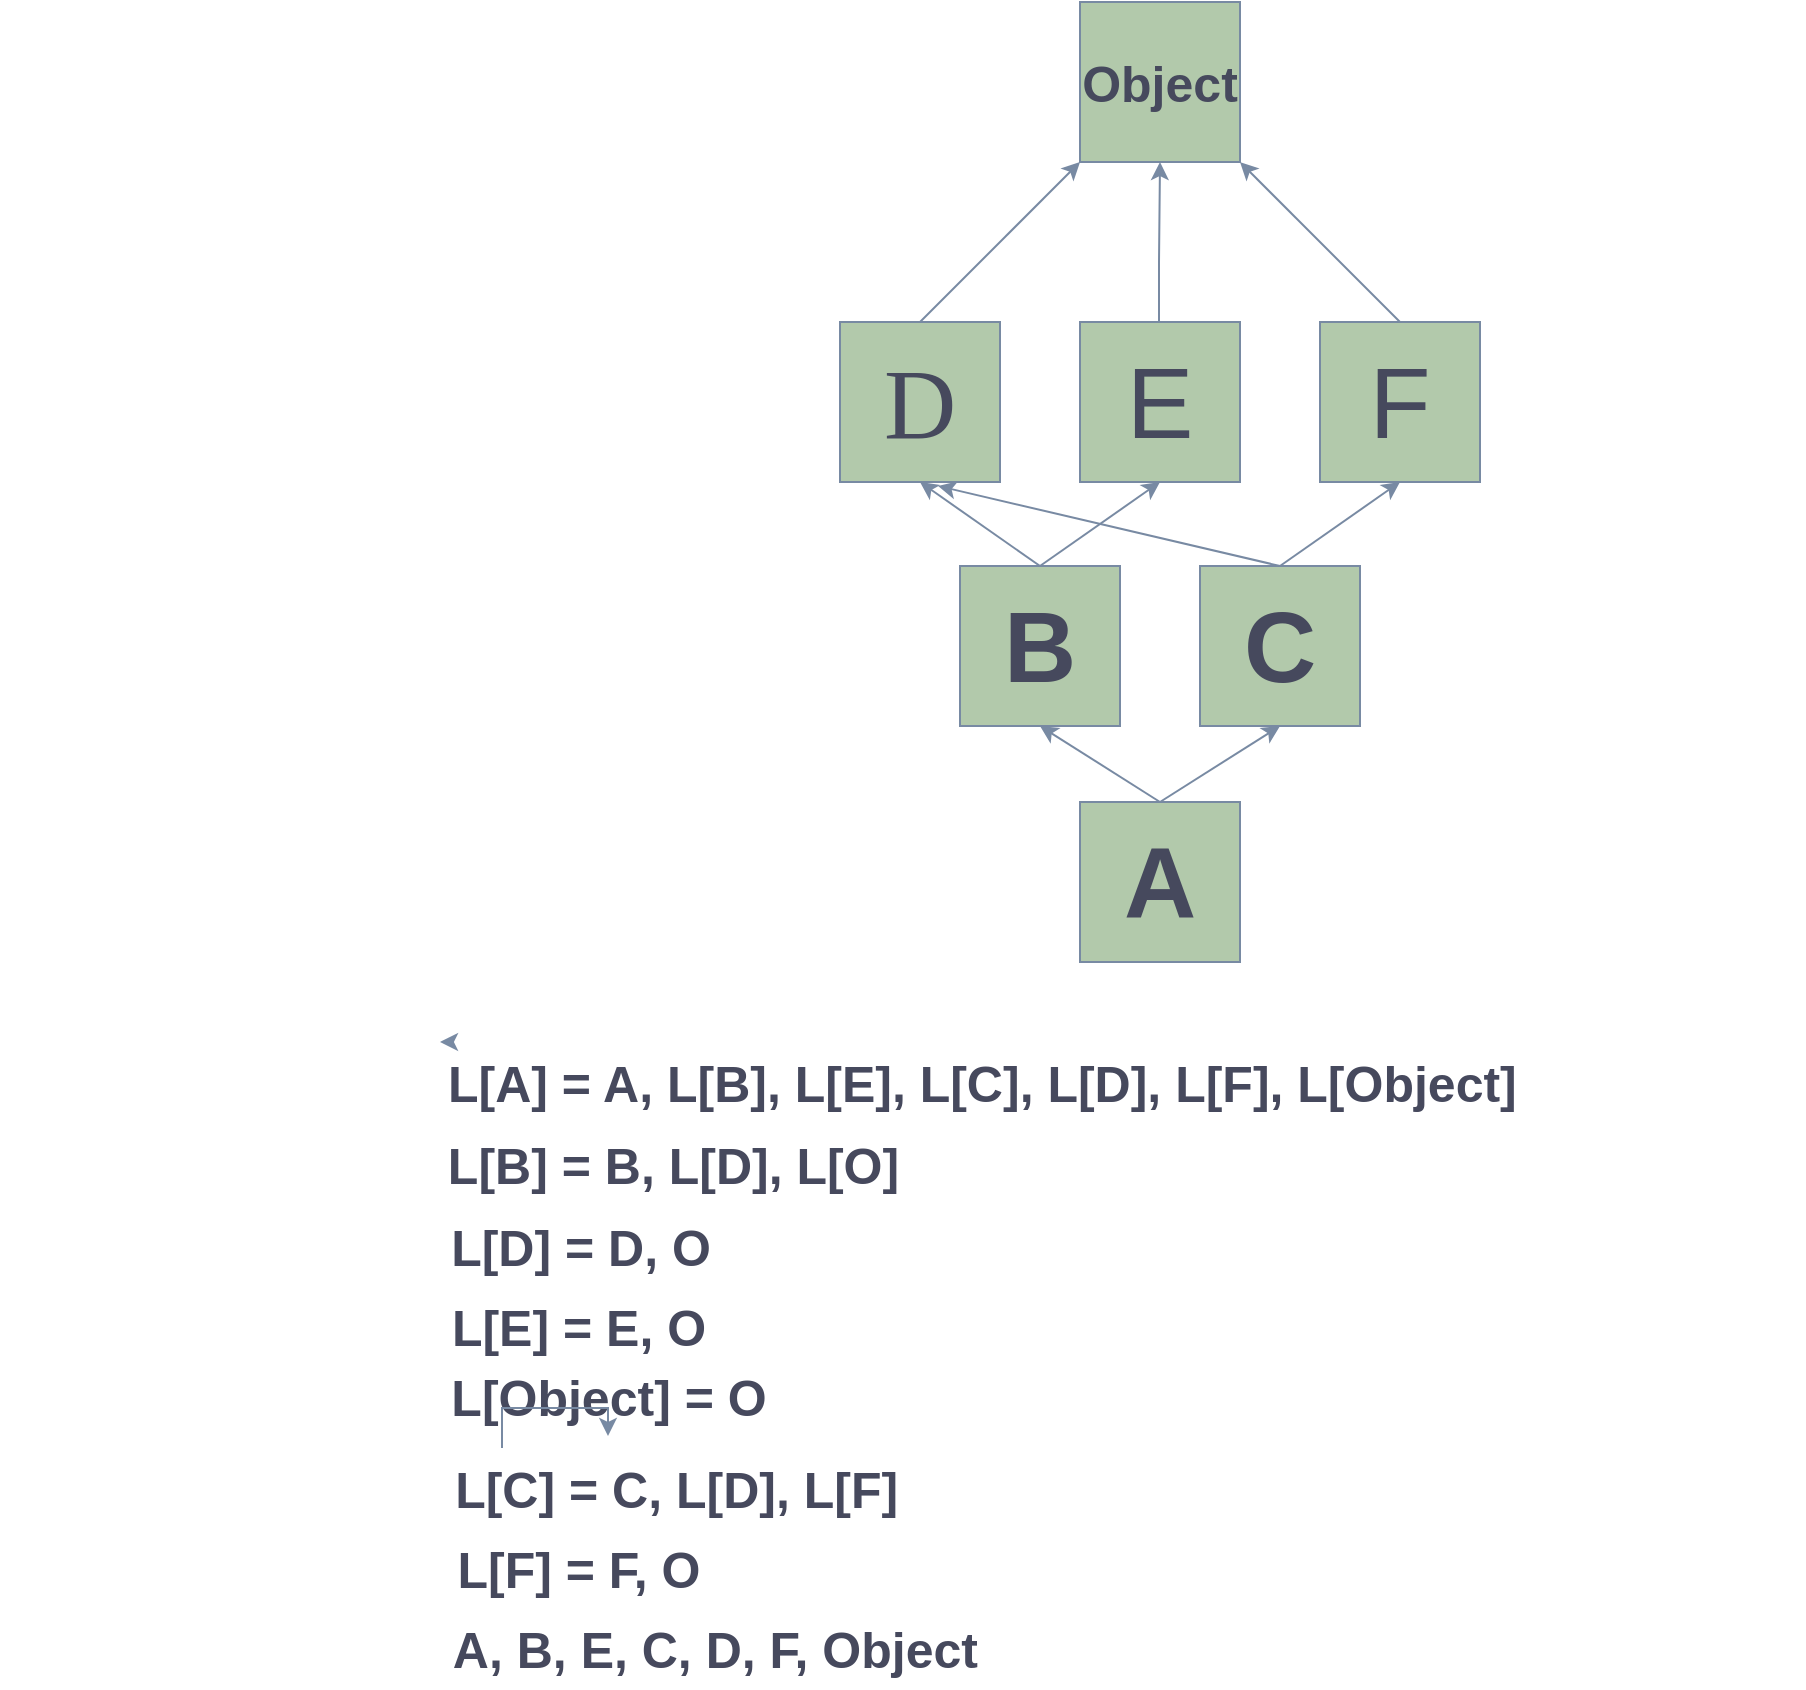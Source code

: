 <mxfile version="24.7.14">
  <diagram name="Page-1" id="y0zUOiWXaB0DUth_S4Ub">
    <mxGraphModel dx="1664" dy="478" grid="1" gridSize="10" guides="1" tooltips="1" connect="1" arrows="1" fold="1" page="1" pageScale="1" pageWidth="850" pageHeight="1100" math="0" shadow="0">
      <root>
        <mxCell id="0" />
        <mxCell id="1" parent="0" />
        <mxCell id="MZHWAW4ZYztnkQKJ3SeC-1" value="Object" style="whiteSpace=wrap;html=1;aspect=fixed;fontStyle=1;labelBackgroundColor=none;fillColor=#B2C9AB;strokeColor=#788AA3;fontColor=#46495D;fontSize=25;" vertex="1" parent="1">
          <mxGeometry x="360" y="40" width="80" height="80" as="geometry" />
        </mxCell>
        <mxCell id="MZHWAW4ZYztnkQKJ3SeC-2" value="E" style="whiteSpace=wrap;html=1;aspect=fixed;labelBackgroundColor=none;fillColor=#B2C9AB;strokeColor=#788AA3;fontColor=#46495D;fontSize=50;" vertex="1" parent="1">
          <mxGeometry x="360" y="200" width="80" height="80" as="geometry" />
        </mxCell>
        <mxCell id="MZHWAW4ZYztnkQKJ3SeC-3" value="D" style="whiteSpace=wrap;html=1;aspect=fixed;labelBackgroundColor=none;fillColor=#B2C9AB;strokeColor=#788AA3;fontColor=#46495D;fontFamily=Lucida Console;fontSize=50;" vertex="1" parent="1">
          <mxGeometry x="240" y="200" width="80" height="80" as="geometry" />
        </mxCell>
        <mxCell id="MZHWAW4ZYztnkQKJ3SeC-7" value="" style="endArrow=classic;html=1;rounded=0;labelBackgroundColor=none;fontColor=default;strokeColor=#788AA3;entryX=0;entryY=1;entryDx=0;entryDy=0;" edge="1" parent="1" target="MZHWAW4ZYztnkQKJ3SeC-1">
          <mxGeometry width="50" height="50" relative="1" as="geometry">
            <mxPoint x="280" y="200" as="sourcePoint" />
            <mxPoint x="350" y="120" as="targetPoint" />
          </mxGeometry>
        </mxCell>
        <mxCell id="MZHWAW4ZYztnkQKJ3SeC-8" value="" style="endArrow=classic;html=1;rounded=0;curved=0;labelBackgroundColor=none;fontColor=default;strokeColor=#788AA3;entryX=0.5;entryY=1;entryDx=0;entryDy=0;" edge="1" parent="1" target="MZHWAW4ZYztnkQKJ3SeC-1">
          <mxGeometry width="50" height="50" relative="1" as="geometry">
            <mxPoint x="399.5" y="200" as="sourcePoint" />
            <mxPoint x="400" y="130" as="targetPoint" />
            <Array as="points">
              <mxPoint x="399.5" y="170" />
            </Array>
          </mxGeometry>
        </mxCell>
        <mxCell id="MZHWAW4ZYztnkQKJ3SeC-9" value="&lt;font style=&quot;font-size: 50px;&quot;&gt;F&lt;/font&gt;" style="whiteSpace=wrap;html=1;aspect=fixed;strokeColor=#788AA3;fontColor=#46495D;fillColor=#B2C9AB;" vertex="1" parent="1">
          <mxGeometry x="480" y="200" width="80" height="80" as="geometry" />
        </mxCell>
        <mxCell id="MZHWAW4ZYztnkQKJ3SeC-10" value="" style="endArrow=classic;html=1;rounded=0;strokeColor=#788AA3;fontColor=#46495D;fillColor=#B2C9AB;entryX=1;entryY=1;entryDx=0;entryDy=0;" edge="1" parent="1" target="MZHWAW4ZYztnkQKJ3SeC-1">
          <mxGeometry width="50" height="50" relative="1" as="geometry">
            <mxPoint x="520" y="200" as="sourcePoint" />
            <mxPoint x="480" y="120" as="targetPoint" />
          </mxGeometry>
        </mxCell>
        <mxCell id="MZHWAW4ZYztnkQKJ3SeC-11" value="C" style="whiteSpace=wrap;html=1;aspect=fixed;strokeColor=#788AA3;fontColor=#46495D;fillColor=#B2C9AB;fontStyle=1;fontSize=50;" vertex="1" parent="1">
          <mxGeometry x="420" y="322" width="80" height="80" as="geometry" />
        </mxCell>
        <mxCell id="MZHWAW4ZYztnkQKJ3SeC-12" value="B" style="whiteSpace=wrap;html=1;aspect=fixed;strokeColor=#788AA3;fontColor=#46495D;fillColor=#B2C9AB;fontStyle=1;fontSize=50;" vertex="1" parent="1">
          <mxGeometry x="300" y="322" width="80" height="80" as="geometry" />
        </mxCell>
        <mxCell id="MZHWAW4ZYztnkQKJ3SeC-13" value="" style="endArrow=classic;html=1;rounded=0;strokeColor=#788AA3;fontColor=#46495D;fillColor=#B2C9AB;entryX=0.5;entryY=1;entryDx=0;entryDy=0;" edge="1" parent="1" target="MZHWAW4ZYztnkQKJ3SeC-9">
          <mxGeometry width="50" height="50" relative="1" as="geometry">
            <mxPoint x="460" y="322" as="sourcePoint" />
            <mxPoint x="510" y="272" as="targetPoint" />
          </mxGeometry>
        </mxCell>
        <mxCell id="MZHWAW4ZYztnkQKJ3SeC-14" value="" style="endArrow=classic;html=1;rounded=0;strokeColor=#788AA3;fontColor=#46495D;fillColor=#B2C9AB;entryX=0.5;entryY=1;entryDx=0;entryDy=0;" edge="1" parent="1" target="MZHWAW4ZYztnkQKJ3SeC-3">
          <mxGeometry width="50" height="50" relative="1" as="geometry">
            <mxPoint x="340" y="322" as="sourcePoint" />
            <mxPoint x="390" y="272" as="targetPoint" />
          </mxGeometry>
        </mxCell>
        <mxCell id="MZHWAW4ZYztnkQKJ3SeC-15" value="" style="endArrow=classic;html=1;rounded=0;strokeColor=#788AA3;fontColor=#46495D;fillColor=#B2C9AB;entryX=0.5;entryY=1;entryDx=0;entryDy=0;" edge="1" parent="1" target="MZHWAW4ZYztnkQKJ3SeC-2">
          <mxGeometry width="50" height="50" relative="1" as="geometry">
            <mxPoint x="340" y="322" as="sourcePoint" />
            <mxPoint x="390" y="290" as="targetPoint" />
          </mxGeometry>
        </mxCell>
        <mxCell id="MZHWAW4ZYztnkQKJ3SeC-16" value="" style="endArrow=classic;html=1;rounded=0;strokeColor=#788AA3;fontColor=#46495D;fillColor=#B2C9AB;entryX=0.613;entryY=1.025;entryDx=0;entryDy=0;entryPerimeter=0;" edge="1" parent="1" target="MZHWAW4ZYztnkQKJ3SeC-3">
          <mxGeometry width="50" height="50" relative="1" as="geometry">
            <mxPoint x="460" y="322" as="sourcePoint" />
            <mxPoint x="510" y="272" as="targetPoint" />
          </mxGeometry>
        </mxCell>
        <mxCell id="MZHWAW4ZYztnkQKJ3SeC-18" value="&lt;font style=&quot;font-size: 50px;&quot;&gt;A&lt;/font&gt;" style="whiteSpace=wrap;html=1;aspect=fixed;strokeColor=#788AA3;fontColor=#46495D;fillColor=#B2C9AB;fontStyle=1" vertex="1" parent="1">
          <mxGeometry x="360" y="440" width="80" height="80" as="geometry" />
        </mxCell>
        <mxCell id="MZHWAW4ZYztnkQKJ3SeC-19" value="" style="endArrow=classic;html=1;rounded=0;strokeColor=#788AA3;fontColor=#46495D;fillColor=#B2C9AB;entryX=0.5;entryY=1;entryDx=0;entryDy=0;" edge="1" parent="1" target="MZHWAW4ZYztnkQKJ3SeC-11">
          <mxGeometry width="50" height="50" relative="1" as="geometry">
            <mxPoint x="400" y="440" as="sourcePoint" />
            <mxPoint x="450" y="390" as="targetPoint" />
          </mxGeometry>
        </mxCell>
        <mxCell id="MZHWAW4ZYztnkQKJ3SeC-20" value="" style="endArrow=classic;html=1;rounded=0;strokeColor=#788AA3;fontColor=#46495D;fillColor=#B2C9AB;entryX=0.5;entryY=1;entryDx=0;entryDy=0;" edge="1" parent="1" target="MZHWAW4ZYztnkQKJ3SeC-12">
          <mxGeometry width="50" height="50" relative="1" as="geometry">
            <mxPoint x="400" y="440" as="sourcePoint" />
            <mxPoint x="450" y="390" as="targetPoint" />
          </mxGeometry>
        </mxCell>
        <mxCell id="MZHWAW4ZYztnkQKJ3SeC-23" style="edgeStyle=orthogonalEdgeStyle;rounded=0;orthogonalLoop=1;jettySize=auto;html=1;exitX=0;exitY=0;exitDx=0;exitDy=0;strokeColor=#788AA3;fontColor=#46495D;fillColor=#B2C9AB;" edge="1" parent="1" source="MZHWAW4ZYztnkQKJ3SeC-22">
          <mxGeometry relative="1" as="geometry">
            <mxPoint x="40" y="560" as="targetPoint" />
          </mxGeometry>
        </mxCell>
        <mxCell id="MZHWAW4ZYztnkQKJ3SeC-22" value="L[A] = A, L[B], L[E], L[C], L[D], L[F], L[Object]" style="text;strokeColor=none;align=left;fillColor=none;html=1;verticalAlign=middle;whiteSpace=wrap;rounded=0;fontColor=#46495D;fontStyle=1;fontSize=25;" vertex="1" parent="1">
          <mxGeometry x="42" y="560" width="680" height="40" as="geometry" />
        </mxCell>
        <mxCell id="MZHWAW4ZYztnkQKJ3SeC-28" value="&amp;nbsp;&amp;nbsp;&amp;nbsp;&amp;nbsp;&amp;nbsp;&amp;nbsp;&amp;nbsp;&amp;nbsp; L[B] = B, L[D], L[O]" style="text;html=1;align=center;verticalAlign=middle;resizable=0;points=[];autosize=1;strokeColor=none;fillColor=none;fontColor=#46495D;fontStyle=1;fontSize=25;" vertex="1" parent="1">
          <mxGeometry x="-25" y="601" width="300" height="40" as="geometry" />
        </mxCell>
        <mxCell id="MZHWAW4ZYztnkQKJ3SeC-29" value="&lt;b&gt;&lt;font style=&quot;font-size: 25px;&quot;&gt;L[D] = D, O&lt;/font&gt;&lt;/b&gt;" style="text;html=1;align=center;verticalAlign=middle;resizable=0;points=[];autosize=1;strokeColor=none;fillColor=none;fontColor=#46495D;" vertex="1" parent="1">
          <mxGeometry x="35" y="642" width="150" height="40" as="geometry" />
        </mxCell>
        <mxCell id="MZHWAW4ZYztnkQKJ3SeC-30" value="&lt;b&gt;&lt;font style=&quot;font-size: 25px;&quot;&gt;L[E] = E, O&lt;br&gt;&lt;/font&gt;&lt;/b&gt;" style="text;html=1;align=center;verticalAlign=middle;resizable=0;points=[];autosize=1;strokeColor=none;fillColor=none;fontColor=#46495D;" vertex="1" parent="1">
          <mxGeometry x="34" y="682" width="150" height="40" as="geometry" />
        </mxCell>
        <mxCell id="MZHWAW4ZYztnkQKJ3SeC-31" value="&lt;b&gt;&lt;font style=&quot;font-size: 25px;&quot;&gt;L[Object] = O&lt;br&gt;&lt;/font&gt;&lt;/b&gt;" style="text;html=1;align=center;verticalAlign=middle;resizable=0;points=[];autosize=1;strokeColor=none;fillColor=none;fontColor=#46495D;" vertex="1" parent="1">
          <mxGeometry x="34" y="717" width="180" height="40" as="geometry" />
        </mxCell>
        <mxCell id="MZHWAW4ZYztnkQKJ3SeC-33" value="" style="edgeStyle=orthogonalEdgeStyle;rounded=0;orthogonalLoop=1;jettySize=auto;html=1;strokeColor=#788AA3;fontColor=#46495D;fillColor=#B2C9AB;" edge="1" parent="1" source="MZHWAW4ZYztnkQKJ3SeC-32" target="MZHWAW4ZYztnkQKJ3SeC-31">
          <mxGeometry relative="1" as="geometry" />
        </mxCell>
        <mxCell id="MZHWAW4ZYztnkQKJ3SeC-32" value="&lt;b&gt;&lt;font style=&quot;font-size: 25px;&quot;&gt;&amp;nbsp;&amp;nbsp;&amp;nbsp;&amp;nbsp;&amp;nbsp;&amp;nbsp;&amp;nbsp;&amp;nbsp;&amp;nbsp;&amp;nbsp;&amp;nbsp;&amp;nbsp;&amp;nbsp;&amp;nbsp;&amp;nbsp;&amp;nbsp;&amp;nbsp;&amp;nbsp;&amp;nbsp;&amp;nbsp;&amp;nbsp;&amp;nbsp;&amp;nbsp;&amp;nbsp; L[C] = C, L[D], L[F]&lt;br&gt;&lt;/font&gt;&lt;/b&gt;" style="text;html=1;align=center;verticalAlign=middle;resizable=0;points=[];autosize=1;strokeColor=none;fillColor=none;fontColor=#46495D;" vertex="1" parent="1">
          <mxGeometry x="-139" y="763" width="420" height="40" as="geometry" />
        </mxCell>
        <mxCell id="MZHWAW4ZYztnkQKJ3SeC-34" value="&lt;b&gt;&lt;font style=&quot;font-size: 25px;&quot;&gt;L[F] = F, O&lt;/font&gt;&lt;/b&gt;" style="text;html=1;align=center;verticalAlign=middle;resizable=0;points=[];autosize=1;strokeColor=none;fillColor=none;fontColor=#46495D;" vertex="1" parent="1">
          <mxGeometry x="34" y="803" width="150" height="40" as="geometry" />
        </mxCell>
        <mxCell id="MZHWAW4ZYztnkQKJ3SeC-35" value="&lt;b&gt;&lt;font style=&quot;font-size: 25px;&quot;&gt;&amp;nbsp;&amp;nbsp;&amp;nbsp;&amp;nbsp;&amp;nbsp;&amp;nbsp;&amp;nbsp;&amp;nbsp;&amp;nbsp;&amp;nbsp;&amp;nbsp;&amp;nbsp;&amp;nbsp;&amp;nbsp;&amp;nbsp;&amp;nbsp;&amp;nbsp;&amp;nbsp;&amp;nbsp;&amp;nbsp;&amp;nbsp;&amp;nbsp;&amp;nbsp;&amp;nbsp;&amp;nbsp;&amp;nbsp;&amp;nbsp;&amp;nbsp;&amp;nbsp;&amp;nbsp; A, B, E, C, D, F, Object&lt;br&gt;&lt;/font&gt;&lt;/b&gt;" style="text;html=1;align=center;verticalAlign=middle;resizable=0;points=[];autosize=1;strokeColor=none;fillColor=none;fontColor=#46495D;" vertex="1" parent="1">
          <mxGeometry x="-180" y="843" width="500" height="40" as="geometry" />
        </mxCell>
      </root>
    </mxGraphModel>
  </diagram>
</mxfile>
